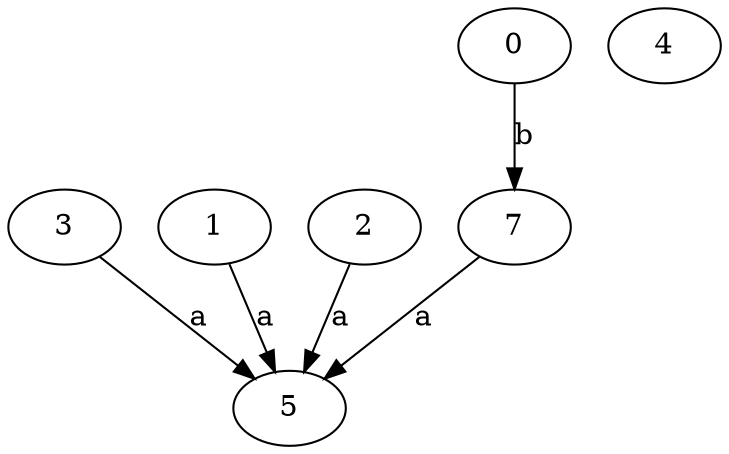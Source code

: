 strict digraph  {
3;
0;
4;
5;
1;
2;
7;
3 -> 5  [label=a];
0 -> 7  [label=b];
1 -> 5  [label=a];
2 -> 5  [label=a];
7 -> 5  [label=a];
}
